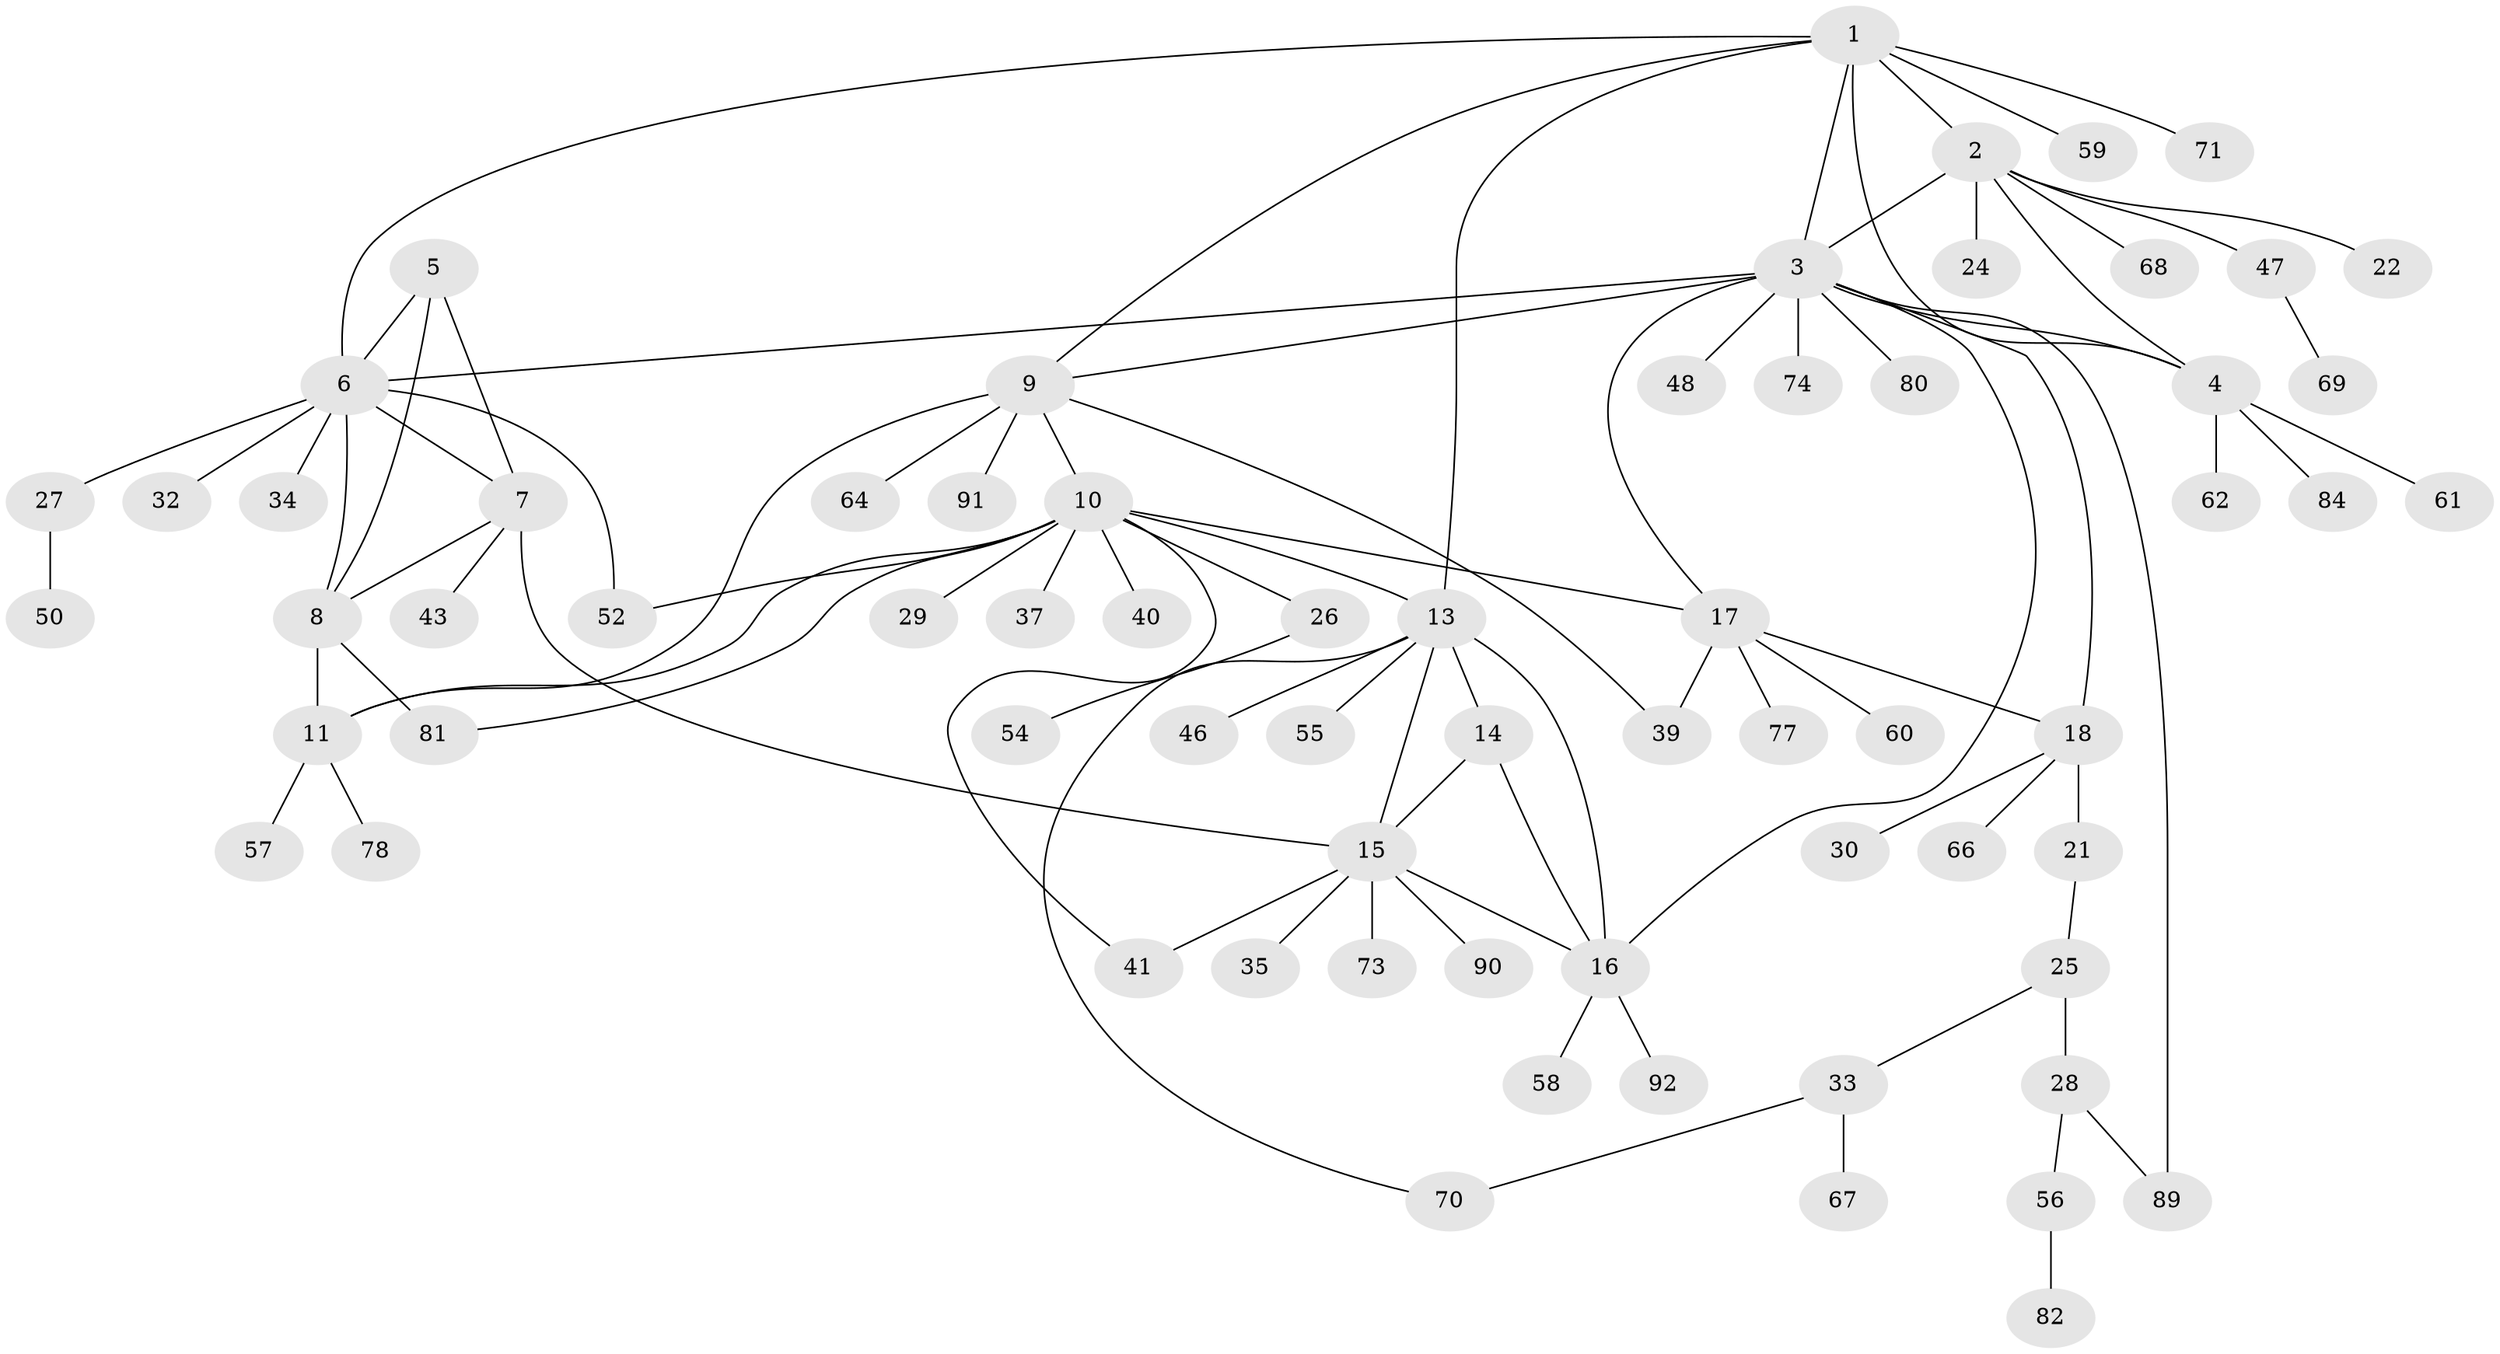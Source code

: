 // original degree distribution, {7: 0.06521739130434782, 8: 0.021739130434782608, 6: 0.03260869565217391, 3: 0.06521739130434782, 10: 0.010869565217391304, 13: 0.010869565217391304, 4: 0.043478260869565216, 5: 0.010869565217391304, 9: 0.021739130434782608, 2: 0.1956521739130435, 1: 0.5217391304347826}
// Generated by graph-tools (version 1.1) at 2025/11/02/27/25 16:11:35]
// undirected, 68 vertices, 91 edges
graph export_dot {
graph [start="1"]
  node [color=gray90,style=filled];
  1 [super="+51"];
  2 [super="+86"];
  3 [super="+19"];
  4 [super="+23"];
  5;
  6 [super="+79"];
  7 [super="+75"];
  8 [super="+63"];
  9 [super="+31"];
  10 [super="+85"];
  11 [super="+12"];
  13 [super="+49"];
  14 [super="+45"];
  15 [super="+36"];
  16 [super="+88"];
  17 [super="+20"];
  18 [super="+72"];
  21;
  22;
  24;
  25 [super="+53"];
  26;
  27 [super="+42"];
  28 [super="+44"];
  29;
  30;
  32;
  33 [super="+38"];
  34;
  35;
  37;
  39;
  40;
  41;
  43;
  46 [super="+83"];
  47;
  48;
  50;
  52;
  54 [super="+76"];
  55 [super="+65"];
  56;
  57;
  58;
  59;
  60;
  61;
  62;
  64;
  66;
  67;
  68;
  69;
  70 [super="+87"];
  71;
  73;
  74;
  77;
  78;
  80;
  81;
  82;
  84;
  89;
  90;
  91;
  92;
  1 -- 2;
  1 -- 3;
  1 -- 4;
  1 -- 6;
  1 -- 9;
  1 -- 13;
  1 -- 59;
  1 -- 71;
  2 -- 3;
  2 -- 4;
  2 -- 22;
  2 -- 24;
  2 -- 47;
  2 -- 68;
  3 -- 4;
  3 -- 48;
  3 -- 89;
  3 -- 16;
  3 -- 17 [weight=2];
  3 -- 18;
  3 -- 80;
  3 -- 6;
  3 -- 74;
  3 -- 9;
  4 -- 61;
  4 -- 62;
  4 -- 84;
  5 -- 6;
  5 -- 7;
  5 -- 8;
  6 -- 7;
  6 -- 8;
  6 -- 27;
  6 -- 32;
  6 -- 34;
  6 -- 52;
  7 -- 8;
  7 -- 15 [weight=2];
  7 -- 43;
  8 -- 81;
  8 -- 11;
  9 -- 10;
  9 -- 11 [weight=2];
  9 -- 39;
  9 -- 91;
  9 -- 64;
  10 -- 11 [weight=2];
  10 -- 13;
  10 -- 17;
  10 -- 26;
  10 -- 29;
  10 -- 37;
  10 -- 40;
  10 -- 41;
  10 -- 52;
  10 -- 81;
  11 -- 57;
  11 -- 78;
  13 -- 14;
  13 -- 15;
  13 -- 16;
  13 -- 46;
  13 -- 55;
  13 -- 70;
  14 -- 15;
  14 -- 16;
  15 -- 16;
  15 -- 35;
  15 -- 41;
  15 -- 73;
  15 -- 90;
  16 -- 58;
  16 -- 92;
  17 -- 18 [weight=2];
  17 -- 39;
  17 -- 60;
  17 -- 77;
  18 -- 21;
  18 -- 30;
  18 -- 66;
  21 -- 25;
  25 -- 28;
  25 -- 33;
  26 -- 54;
  27 -- 50;
  28 -- 89;
  28 -- 56;
  33 -- 67;
  33 -- 70;
  47 -- 69;
  56 -- 82;
}
